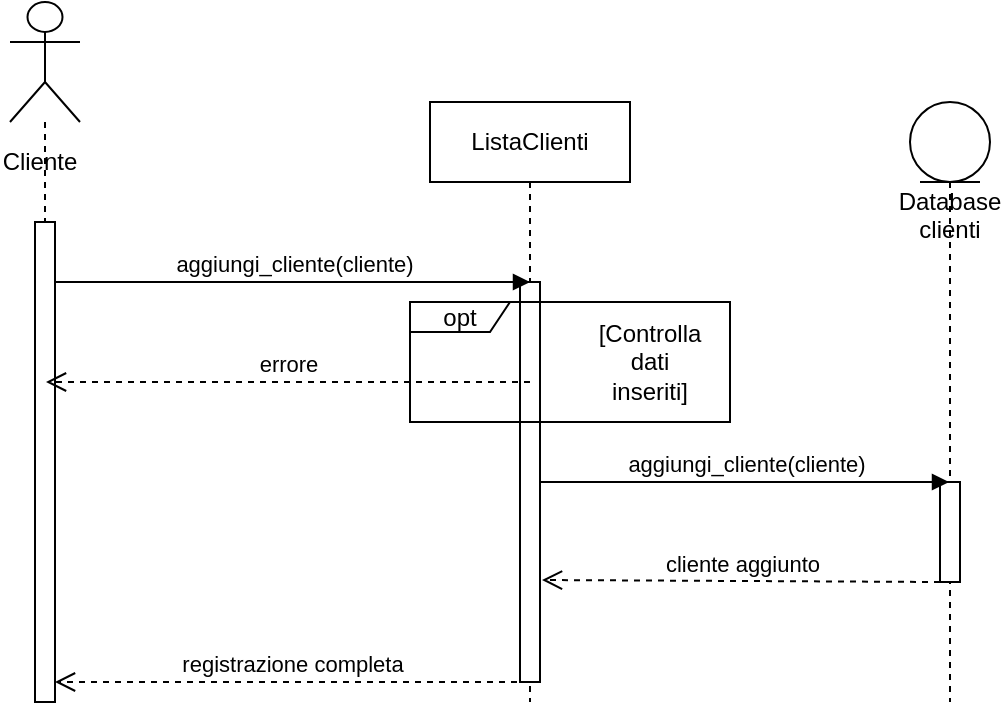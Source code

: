 <mxfile version="14.6.13" type="device"><diagram id="C78ZarfjP3hQnQgvAr0a" name="Page-1"><mxGraphModel dx="946" dy="725" grid="1" gridSize="10" guides="1" tooltips="1" connect="1" arrows="1" fold="1" page="1" pageScale="1" pageWidth="827" pageHeight="1169" math="0" shadow="0"><root><mxCell id="0"/><mxCell id="1" parent="0"/><mxCell id="dwXHPli6VImJyUzmydDg-1" value="" style="html=1;points=[];perimeter=orthogonalPerimeter;" parent="1" vertex="1"><mxGeometry x="112.5" y="130" width="10" height="240" as="geometry"/></mxCell><mxCell id="dwXHPli6VImJyUzmydDg-10" value="" style="shape=umlLifeline;participant=umlActor;perimeter=lifelinePerimeter;whiteSpace=wrap;html=1;container=1;collapsible=0;recursiveResize=0;verticalAlign=top;spacingTop=36;outlineConnect=0;size=60;" parent="1" vertex="1"><mxGeometry x="100" y="20" width="35" height="110" as="geometry"/></mxCell><mxCell id="dwXHPli6VImJyUzmydDg-11" value="Cliente" style="text;html=1;strokeColor=none;fillColor=none;align=center;verticalAlign=middle;whiteSpace=wrap;rounded=0;" parent="dwXHPli6VImJyUzmydDg-10" vertex="1"><mxGeometry x="-5" y="70" width="40" height="20" as="geometry"/></mxCell><mxCell id="dwXHPli6VImJyUzmydDg-12" value="&lt;div&gt;ListaClienti&lt;/div&gt;" style="shape=umlLifeline;perimeter=lifelinePerimeter;whiteSpace=wrap;html=1;container=1;collapsible=0;recursiveResize=0;outlineConnect=0;" parent="1" vertex="1"><mxGeometry x="310" y="70" width="100" height="300" as="geometry"/></mxCell><mxCell id="TsE9eC3JD2zaHwVNHh-D-2" value="" style="html=1;points=[];perimeter=orthogonalPerimeter;" vertex="1" parent="dwXHPli6VImJyUzmydDg-12"><mxGeometry x="45" y="90" width="10" height="200" as="geometry"/></mxCell><mxCell id="dwXHPli6VImJyUzmydDg-13" value="aggiungi_cliente(cliente)" style="html=1;verticalAlign=bottom;endArrow=block;" parent="1" edge="1"><mxGeometry width="80" relative="1" as="geometry"><mxPoint x="122.5" y="160" as="sourcePoint"/><mxPoint x="360" y="160" as="targetPoint"/></mxGeometry></mxCell><mxCell id="dwXHPli6VImJyUzmydDg-14" value="&lt;div&gt;registrazione completa&lt;/div&gt;" style="html=1;verticalAlign=bottom;endArrow=open;dashed=1;endSize=8;" parent="1" edge="1"><mxGeometry relative="1" as="geometry"><mxPoint x="359.5" y="360" as="sourcePoint"/><mxPoint x="122.5" y="360" as="targetPoint"/></mxGeometry></mxCell><mxCell id="TsE9eC3JD2zaHwVNHh-D-1" value="Database&lt;br&gt;clienti" style="shape=umlLifeline;participant=umlEntity;perimeter=lifelinePerimeter;whiteSpace=wrap;html=1;container=1;collapsible=0;recursiveResize=0;verticalAlign=top;spacingTop=36;outlineConnect=0;" vertex="1" parent="1"><mxGeometry x="550" y="70" width="40" height="300" as="geometry"/></mxCell><mxCell id="TsE9eC3JD2zaHwVNHh-D-3" value="opt" style="shape=umlFrame;whiteSpace=wrap;html=1;width=50;height=15;" vertex="1" parent="1"><mxGeometry x="300" y="170" width="160" height="60" as="geometry"/></mxCell><mxCell id="TsE9eC3JD2zaHwVNHh-D-4" value="[Controlla dati inseriti]" style="text;html=1;strokeColor=none;fillColor=none;align=center;verticalAlign=middle;whiteSpace=wrap;rounded=0;" vertex="1" parent="1"><mxGeometry x="400" y="190" width="40" height="20" as="geometry"/></mxCell><mxCell id="TsE9eC3JD2zaHwVNHh-D-5" value="errore" style="html=1;verticalAlign=bottom;endArrow=open;dashed=1;endSize=8;" edge="1" parent="1"><mxGeometry relative="1" as="geometry"><mxPoint x="360" y="210" as="sourcePoint"/><mxPoint x="118" y="210" as="targetPoint"/></mxGeometry></mxCell><mxCell id="TsE9eC3JD2zaHwVNHh-D-6" value="" style="html=1;points=[];perimeter=orthogonalPerimeter;" vertex="1" parent="1"><mxGeometry x="565" y="260" width="10" height="50" as="geometry"/></mxCell><mxCell id="TsE9eC3JD2zaHwVNHh-D-7" value="aggiungi_cliente(cliente)" style="html=1;verticalAlign=bottom;endArrow=block;" edge="1" parent="1" source="TsE9eC3JD2zaHwVNHh-D-2" target="TsE9eC3JD2zaHwVNHh-D-1"><mxGeometry width="80" relative="1" as="geometry"><mxPoint x="370" y="260" as="sourcePoint"/><mxPoint x="480" y="260" as="targetPoint"/></mxGeometry></mxCell><mxCell id="TsE9eC3JD2zaHwVNHh-D-8" value="cliente aggiunto" style="html=1;verticalAlign=bottom;endArrow=open;dashed=1;endSize=8;" edge="1" parent="1"><mxGeometry relative="1" as="geometry"><mxPoint x="565" y="310" as="sourcePoint"/><mxPoint x="366" y="309" as="targetPoint"/></mxGeometry></mxCell></root></mxGraphModel></diagram></mxfile>